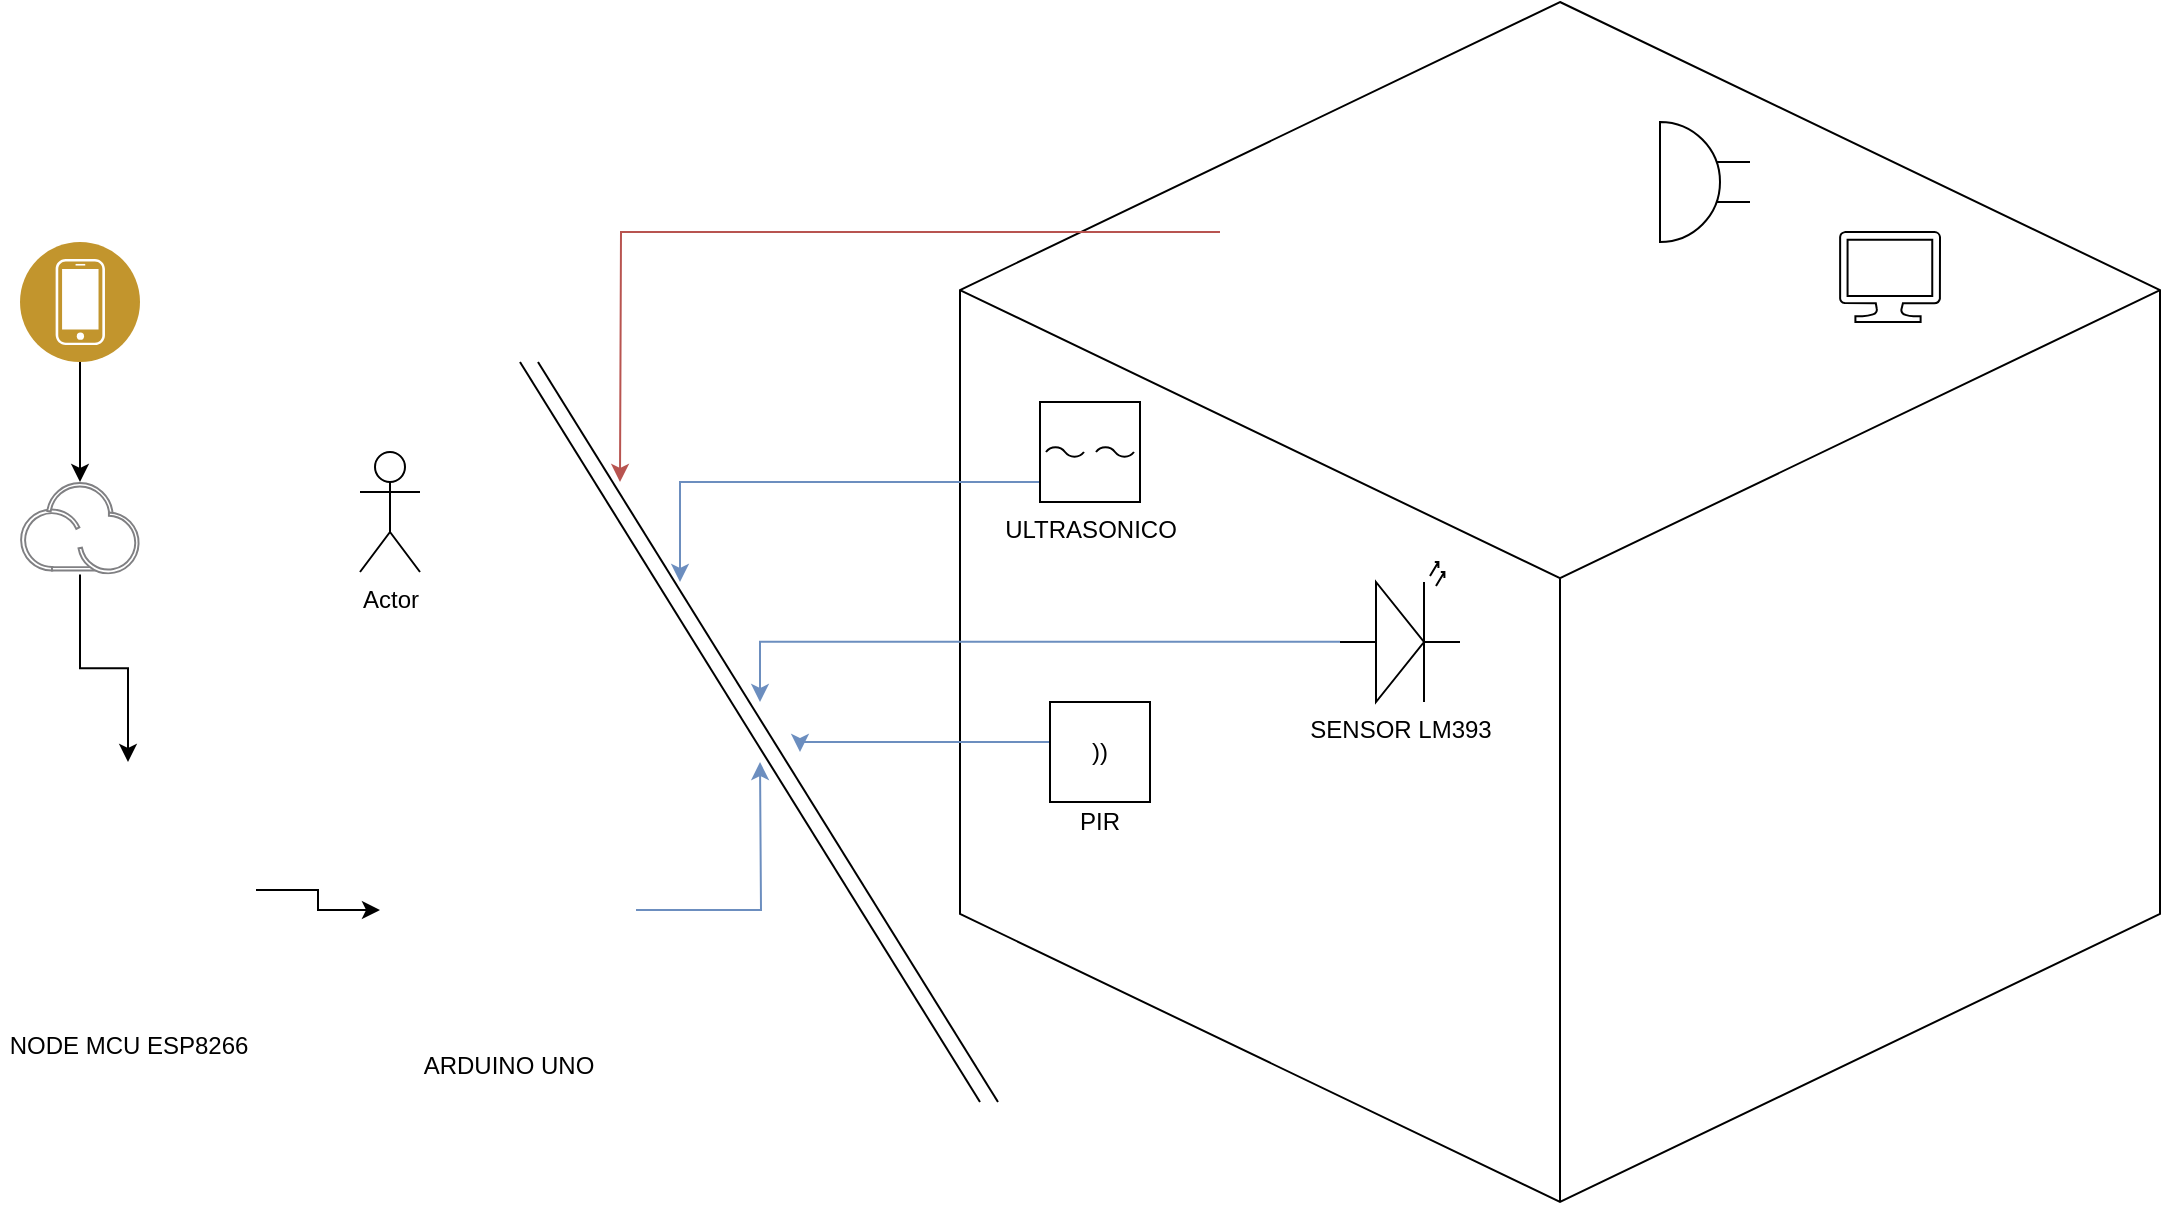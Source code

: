 <mxfile version="16.5.2" type="github">
  <diagram id="TJyMP7UzL64B8zfCcaaS" name="Page-1">
    <mxGraphModel dx="744" dy="492" grid="1" gridSize="10" guides="1" tooltips="1" connect="1" arrows="1" fold="1" page="1" pageScale="1" pageWidth="827" pageHeight="1169" math="0" shadow="0">
      <root>
        <mxCell id="M8OfA5w0m2k7c0YiUDpN-0" />
        <mxCell id="M8OfA5w0m2k7c0YiUDpN-1" parent="M8OfA5w0m2k7c0YiUDpN-0" />
        <mxCell id="ZbfkbBADjd9eAM3jK4sL-0" value="Actor" style="shape=umlActor;verticalLabelPosition=bottom;verticalAlign=top;html=1;outlineConnect=0;" vertex="1" parent="M8OfA5w0m2k7c0YiUDpN-1">
          <mxGeometry x="210" y="285" width="30" height="60" as="geometry" />
        </mxCell>
        <mxCell id="ZbfkbBADjd9eAM3jK4sL-9" style="edgeStyle=orthogonalEdgeStyle;rounded=0;orthogonalLoop=1;jettySize=auto;html=1;exitX=0.5;exitY=1;exitDx=0;exitDy=0;entryX=0.5;entryY=0;entryDx=0;entryDy=0;" edge="1" parent="M8OfA5w0m2k7c0YiUDpN-1" source="ZbfkbBADjd9eAM3jK4sL-1" target="ZbfkbBADjd9eAM3jK4sL-6">
          <mxGeometry relative="1" as="geometry" />
        </mxCell>
        <mxCell id="ZbfkbBADjd9eAM3jK4sL-1" value="" style="aspect=fixed;perimeter=ellipsePerimeter;html=1;align=center;shadow=0;dashed=0;fontColor=#4277BB;labelBackgroundColor=#ffffff;fontSize=12;spacingTop=3;image;image=img/lib/ibm/miscellaneous/ibm_public_cloud.svg;" vertex="1" parent="M8OfA5w0m2k7c0YiUDpN-1">
          <mxGeometry x="40" y="300" width="60" height="46.2" as="geometry" />
        </mxCell>
        <mxCell id="ZbfkbBADjd9eAM3jK4sL-5" style="edgeStyle=orthogonalEdgeStyle;rounded=0;orthogonalLoop=1;jettySize=auto;html=1;" edge="1" parent="M8OfA5w0m2k7c0YiUDpN-1" source="ZbfkbBADjd9eAM3jK4sL-2" target="ZbfkbBADjd9eAM3jK4sL-1">
          <mxGeometry relative="1" as="geometry" />
        </mxCell>
        <mxCell id="ZbfkbBADjd9eAM3jK4sL-2" value="" style="aspect=fixed;perimeter=ellipsePerimeter;html=1;align=center;shadow=0;dashed=0;fontColor=#4277BB;labelBackgroundColor=#ffffff;fontSize=12;spacingTop=3;image;image=img/lib/ibm/users/device.svg;" vertex="1" parent="M8OfA5w0m2k7c0YiUDpN-1">
          <mxGeometry x="40" y="180" width="60" height="60" as="geometry" />
        </mxCell>
        <mxCell id="ZbfkbBADjd9eAM3jK4sL-8" style="edgeStyle=orthogonalEdgeStyle;rounded=0;orthogonalLoop=1;jettySize=auto;html=1;exitX=1;exitY=0.5;exitDx=0;exitDy=0;" edge="1" parent="M8OfA5w0m2k7c0YiUDpN-1" source="ZbfkbBADjd9eAM3jK4sL-6" target="ZbfkbBADjd9eAM3jK4sL-7">
          <mxGeometry relative="1" as="geometry" />
        </mxCell>
        <mxCell id="ZbfkbBADjd9eAM3jK4sL-6" value="NODE MCU ESP8266" style="shape=image;html=1;verticalAlign=top;verticalLabelPosition=bottom;labelBackgroundColor=#ffffff;imageAspect=0;aspect=fixed;image=https://cdn1.iconfinder.com/data/icons/heroicons-solid/20/chip-128.png" vertex="1" parent="M8OfA5w0m2k7c0YiUDpN-1">
          <mxGeometry x="30" y="440" width="128" height="128" as="geometry" />
        </mxCell>
        <mxCell id="ZbfkbBADjd9eAM3jK4sL-26" style="edgeStyle=orthogonalEdgeStyle;rounded=0;orthogonalLoop=1;jettySize=auto;html=1;exitX=1;exitY=0.5;exitDx=0;exitDy=0;labelBackgroundColor=#3333FF;labelBorderColor=#0000FF;fontColor=#000099;strokeColor=#6C8EBF;" edge="1" parent="M8OfA5w0m2k7c0YiUDpN-1" source="ZbfkbBADjd9eAM3jK4sL-7">
          <mxGeometry relative="1" as="geometry">
            <mxPoint x="410" y="440" as="targetPoint" />
          </mxGeometry>
        </mxCell>
        <mxCell id="ZbfkbBADjd9eAM3jK4sL-7" value="ARDUINO UNO" style="shape=image;html=1;verticalAlign=top;verticalLabelPosition=bottom;labelBackgroundColor=#ffffff;imageAspect=0;aspect=fixed;image=https://cdn1.iconfinder.com/data/icons/computer-hardware-hand-drawn-vol-1/52/microchip__chip__cpu__computer__proceesor__pc__hardware-128.png" vertex="1" parent="M8OfA5w0m2k7c0YiUDpN-1">
          <mxGeometry x="220" y="450" width="128" height="128" as="geometry" />
        </mxCell>
        <mxCell id="ZbfkbBADjd9eAM3jK4sL-11" value="" style="endArrow=none;html=1;rounded=0;fontColor=default;" edge="1" parent="M8OfA5w0m2k7c0YiUDpN-1">
          <mxGeometry width="50" height="50" relative="1" as="geometry">
            <mxPoint x="520" y="610" as="sourcePoint" />
            <mxPoint x="290" y="240" as="targetPoint" />
          </mxGeometry>
        </mxCell>
        <mxCell id="ZbfkbBADjd9eAM3jK4sL-12" value="" style="endArrow=none;html=1;rounded=0;fontColor=default;" edge="1" parent="M8OfA5w0m2k7c0YiUDpN-1">
          <mxGeometry width="50" height="50" relative="1" as="geometry">
            <mxPoint x="529" y="610" as="sourcePoint" />
            <mxPoint x="299" y="240" as="targetPoint" />
          </mxGeometry>
        </mxCell>
        <mxCell id="ZbfkbBADjd9eAM3jK4sL-14" value="" style="verticalLabelPosition=bottom;align=center;outlineConnect=0;dashed=0;html=1;verticalAlign=top;shape=mxgraph.pid.flow_sensors.ultrasonic;labelBackgroundColor=none;fontColor=default;" vertex="1" parent="M8OfA5w0m2k7c0YiUDpN-1">
          <mxGeometry x="580" y="250" width="40" height="40" as="geometry" />
        </mxCell>
        <mxCell id="ZbfkbBADjd9eAM3jK4sL-15" value="" style="html=1;whiteSpace=wrap;shape=isoCube2;backgroundOutline=1;isoAngle=15;labelBackgroundColor=none;fontColor=default;" vertex="1" parent="M8OfA5w0m2k7c0YiUDpN-1">
          <mxGeometry x="510" y="60" width="600" height="600" as="geometry" />
        </mxCell>
        <mxCell id="ZbfkbBADjd9eAM3jK4sL-23" style="edgeStyle=orthogonalEdgeStyle;rounded=0;orthogonalLoop=1;jettySize=auto;html=1;exitX=0;exitY=0.5;exitDx=0;exitDy=0;exitPerimeter=0;fontColor=#000099;labelBorderColor=#0000FF;fillColor=#dae8fc;strokeColor=#6c8ebf;" edge="1" parent="M8OfA5w0m2k7c0YiUDpN-1" source="ZbfkbBADjd9eAM3jK4sL-17">
          <mxGeometry relative="1" as="geometry">
            <mxPoint x="370" y="350" as="targetPoint" />
            <Array as="points">
              <mxPoint x="550" y="300" />
              <mxPoint x="370" y="300" />
            </Array>
          </mxGeometry>
        </mxCell>
        <mxCell id="ZbfkbBADjd9eAM3jK4sL-17" value="ULTRASONICO" style="verticalLabelPosition=bottom;align=center;outlineConnect=0;dashed=0;html=1;verticalAlign=top;shape=mxgraph.pid.flow_sensors.ultrasonic;labelBackgroundColor=none;fontColor=default;" vertex="1" parent="M8OfA5w0m2k7c0YiUDpN-1">
          <mxGeometry x="550" y="260" width="50" height="50" as="geometry" />
        </mxCell>
        <mxCell id="ZbfkbBADjd9eAM3jK4sL-25" style="edgeStyle=orthogonalEdgeStyle;rounded=0;orthogonalLoop=1;jettySize=auto;html=1;exitX=0;exitY=0.5;exitDx=0;exitDy=0;fontColor=#3333FF;fillColor=#dae8fc;strokeColor=#6c8ebf;" edge="1" parent="M8OfA5w0m2k7c0YiUDpN-1" source="ZbfkbBADjd9eAM3jK4sL-18">
          <mxGeometry relative="1" as="geometry">
            <mxPoint x="430" y="435" as="targetPoint" />
            <Array as="points">
              <mxPoint x="555" y="430" />
              <mxPoint x="430" y="430" />
            </Array>
          </mxGeometry>
        </mxCell>
        <mxCell id="ZbfkbBADjd9eAM3jK4sL-18" value="))" style="whiteSpace=wrap;html=1;aspect=fixed;labelBackgroundColor=none;fontColor=default;" vertex="1" parent="M8OfA5w0m2k7c0YiUDpN-1">
          <mxGeometry x="555" y="410" width="50" height="50" as="geometry" />
        </mxCell>
        <mxCell id="ZbfkbBADjd9eAM3jK4sL-20" value="PIR" style="text;html=1;strokeColor=none;fillColor=none;align=center;verticalAlign=middle;whiteSpace=wrap;rounded=0;labelBackgroundColor=none;fontColor=default;" vertex="1" parent="M8OfA5w0m2k7c0YiUDpN-1">
          <mxGeometry x="550" y="460" width="60" height="20" as="geometry" />
        </mxCell>
        <mxCell id="ZbfkbBADjd9eAM3jK4sL-24" style="edgeStyle=orthogonalEdgeStyle;rounded=0;orthogonalLoop=1;jettySize=auto;html=1;exitX=0;exitY=0.57;exitDx=0;exitDy=0;exitPerimeter=0;fontColor=#6666FF;labelBackgroundColor=#3333FF;fillColor=#dae8fc;strokeColor=#6C8EBF;" edge="1" parent="M8OfA5w0m2k7c0YiUDpN-1" source="ZbfkbBADjd9eAM3jK4sL-21">
          <mxGeometry relative="1" as="geometry">
            <mxPoint x="410" y="410" as="targetPoint" />
            <Array as="points">
              <mxPoint x="410" y="380" />
            </Array>
          </mxGeometry>
        </mxCell>
        <mxCell id="ZbfkbBADjd9eAM3jK4sL-21" value="SENSOR LM393" style="verticalLabelPosition=bottom;shadow=0;dashed=0;align=center;html=1;verticalAlign=top;shape=mxgraph.electrical.opto_electronics.led_2;pointerEvents=1;labelBackgroundColor=none;fontColor=default;" vertex="1" parent="M8OfA5w0m2k7c0YiUDpN-1">
          <mxGeometry x="700" y="340" width="60" height="70" as="geometry" />
        </mxCell>
        <mxCell id="ZbfkbBADjd9eAM3jK4sL-33" style="edgeStyle=orthogonalEdgeStyle;rounded=0;orthogonalLoop=1;jettySize=auto;html=1;labelBackgroundColor=#3333FF;labelBorderColor=#0000FF;fontColor=#000099;strokeColor=#b85450;fillColor=#f8cecc;" edge="1" parent="M8OfA5w0m2k7c0YiUDpN-1" source="ZbfkbBADjd9eAM3jK4sL-27">
          <mxGeometry relative="1" as="geometry">
            <mxPoint x="340" y="300" as="targetPoint" />
          </mxGeometry>
        </mxCell>
        <mxCell id="ZbfkbBADjd9eAM3jK4sL-27" value="" style="shape=image;html=1;verticalAlign=top;verticalLabelPosition=bottom;labelBackgroundColor=#ffffff;imageAspect=0;aspect=fixed;image=https://cdn1.iconfinder.com/data/icons/science-technology-outline-24-px/24/Computer_device_computer_hardware_computer_keyboard_input_device_keyboard_-128.png;fontColor=#000099;" vertex="1" parent="M8OfA5w0m2k7c0YiUDpN-1">
          <mxGeometry x="640" y="140" width="70" height="70" as="geometry" />
        </mxCell>
        <mxCell id="ZbfkbBADjd9eAM3jK4sL-28" value="" style="shape=image;html=1;verticalAlign=top;verticalLabelPosition=bottom;labelBackgroundColor=#ffffff;imageAspect=0;aspect=fixed;image=https://cdn2.iconfinder.com/data/icons/electronic-13/480/6-electronic-led-icon-2-128.png;fontColor=#000099;" vertex="1" parent="M8OfA5w0m2k7c0YiUDpN-1">
          <mxGeometry x="740" y="90" width="70" height="70" as="geometry" />
        </mxCell>
        <mxCell id="ZbfkbBADjd9eAM3jK4sL-29" value="" style="pointerEvents=1;verticalLabelPosition=bottom;shadow=0;dashed=0;align=center;html=1;verticalAlign=top;shape=mxgraph.electrical.electro-mechanical.buzzer;labelBackgroundColor=none;fontColor=#000099;" vertex="1" parent="M8OfA5w0m2k7c0YiUDpN-1">
          <mxGeometry x="860" y="120" width="45" height="60" as="geometry" />
        </mxCell>
        <mxCell id="ZbfkbBADjd9eAM3jK4sL-30" value="" style="shape=image;html=1;verticalAlign=top;verticalLabelPosition=bottom;labelBackgroundColor=#ffffff;imageAspect=0;aspect=fixed;image=https://cdn1.iconfinder.com/data/icons/competitive-strategy-and-corporate-training/512/589_Engine_industry_machine_motor_performance_game_gaming_genres_programing-128.png;fontColor=#000099;" vertex="1" parent="M8OfA5w0m2k7c0YiUDpN-1">
          <mxGeometry x="770" y="215" width="70" height="70" as="geometry" />
        </mxCell>
        <mxCell id="ZbfkbBADjd9eAM3jK4sL-31" value="" style="verticalLabelPosition=bottom;html=1;verticalAlign=top;align=center;shape=mxgraph.azure.computer;pointerEvents=1;labelBackgroundColor=none;" vertex="1" parent="M8OfA5w0m2k7c0YiUDpN-1">
          <mxGeometry x="950" y="175" width="50" height="45" as="geometry" />
        </mxCell>
      </root>
    </mxGraphModel>
  </diagram>
</mxfile>
